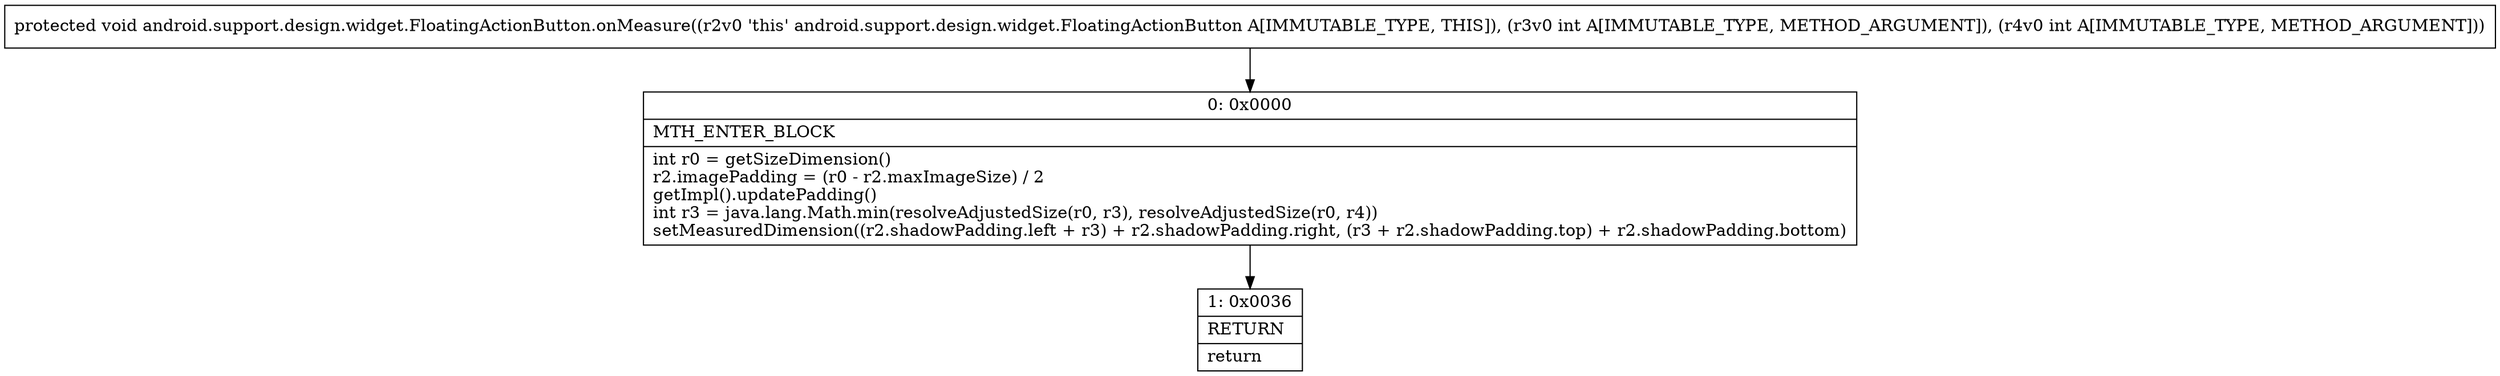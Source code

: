 digraph "CFG forandroid.support.design.widget.FloatingActionButton.onMeasure(II)V" {
Node_0 [shape=record,label="{0\:\ 0x0000|MTH_ENTER_BLOCK\l|int r0 = getSizeDimension()\lr2.imagePadding = (r0 \- r2.maxImageSize) \/ 2\lgetImpl().updatePadding()\lint r3 = java.lang.Math.min(resolveAdjustedSize(r0, r3), resolveAdjustedSize(r0, r4))\lsetMeasuredDimension((r2.shadowPadding.left + r3) + r2.shadowPadding.right, (r3 + r2.shadowPadding.top) + r2.shadowPadding.bottom)\l}"];
Node_1 [shape=record,label="{1\:\ 0x0036|RETURN\l|return\l}"];
MethodNode[shape=record,label="{protected void android.support.design.widget.FloatingActionButton.onMeasure((r2v0 'this' android.support.design.widget.FloatingActionButton A[IMMUTABLE_TYPE, THIS]), (r3v0 int A[IMMUTABLE_TYPE, METHOD_ARGUMENT]), (r4v0 int A[IMMUTABLE_TYPE, METHOD_ARGUMENT])) }"];
MethodNode -> Node_0;
Node_0 -> Node_1;
}

